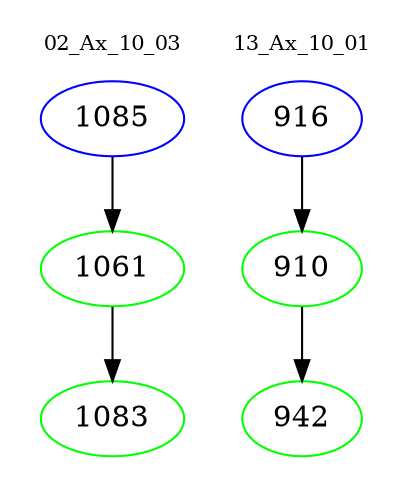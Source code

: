 digraph{
subgraph cluster_0 {
color = white
label = "02_Ax_10_03";
fontsize=10;
T0_1085 [label="1085", color="blue"]
T0_1085 -> T0_1061 [color="black"]
T0_1061 [label="1061", color="green"]
T0_1061 -> T0_1083 [color="black"]
T0_1083 [label="1083", color="green"]
}
subgraph cluster_1 {
color = white
label = "13_Ax_10_01";
fontsize=10;
T1_916 [label="916", color="blue"]
T1_916 -> T1_910 [color="black"]
T1_910 [label="910", color="green"]
T1_910 -> T1_942 [color="black"]
T1_942 [label="942", color="green"]
}
}
